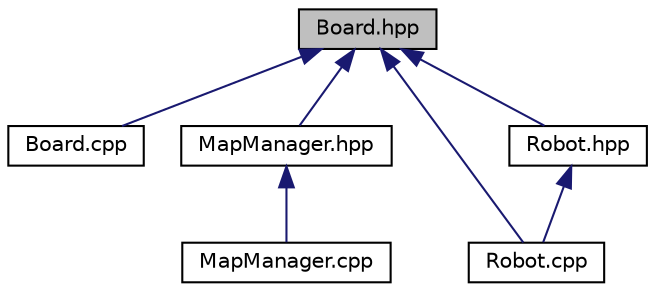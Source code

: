 digraph "Board.hpp"
{
 // LATEX_PDF_SIZE
  edge [fontname="Helvetica",fontsize="10",labelfontname="Helvetica",labelfontsize="10"];
  node [fontname="Helvetica",fontsize="10",shape=record];
  Node1 [label="Board.hpp",height=0.2,width=0.4,color="black", fillcolor="grey75", style="filled", fontcolor="black",tooltip="Contient la déclaration de la classe Board."];
  Node1 -> Node2 [dir="back",color="midnightblue",fontsize="10",style="solid",fontname="Helvetica"];
  Node2 [label="Board.cpp",height=0.2,width=0.4,color="black", fillcolor="white", style="filled",URL="$_board_8cpp.html",tooltip="Contient l'implémentation de la classe Board."];
  Node1 -> Node3 [dir="back",color="midnightblue",fontsize="10",style="solid",fontname="Helvetica"];
  Node3 [label="MapManager.hpp",height=0.2,width=0.4,color="black", fillcolor="white", style="filled",URL="$_map_manager_8hpp.html",tooltip="Permet de créer, gérer et afficher le plateau de jeu."];
  Node3 -> Node4 [dir="back",color="midnightblue",fontsize="10",style="solid",fontname="Helvetica"];
  Node4 [label="MapManager.cpp",height=0.2,width=0.4,color="black", fillcolor="white", style="filled",URL="$_map_manager_8cpp.html",tooltip="Permet de créer, gérer et afficher le plateau de jeu."];
  Node1 -> Node5 [dir="back",color="midnightblue",fontsize="10",style="solid",fontname="Helvetica"];
  Node5 [label="Robot.cpp",height=0.2,width=0.4,color="black", fillcolor="white", style="filled",URL="$_robot_8cpp.html",tooltip="Implémentation de la classe Robot. ASSE Romain FERRE Cedric, PROCACCIA Paul, LEQUEUX Alexis tp ricoch..."];
  Node1 -> Node6 [dir="back",color="midnightblue",fontsize="10",style="solid",fontname="Helvetica"];
  Node6 [label="Robot.hpp",height=0.2,width=0.4,color="black", fillcolor="white", style="filled",URL="$_robot_8hpp.html",tooltip="La déclaration de la classe Robot. ASSE Romain FERRE Cedric, PROCACCIA Paul, LEQUEUX Alexis tp ricoch..."];
  Node6 -> Node5 [dir="back",color="midnightblue",fontsize="10",style="solid",fontname="Helvetica"];
}
